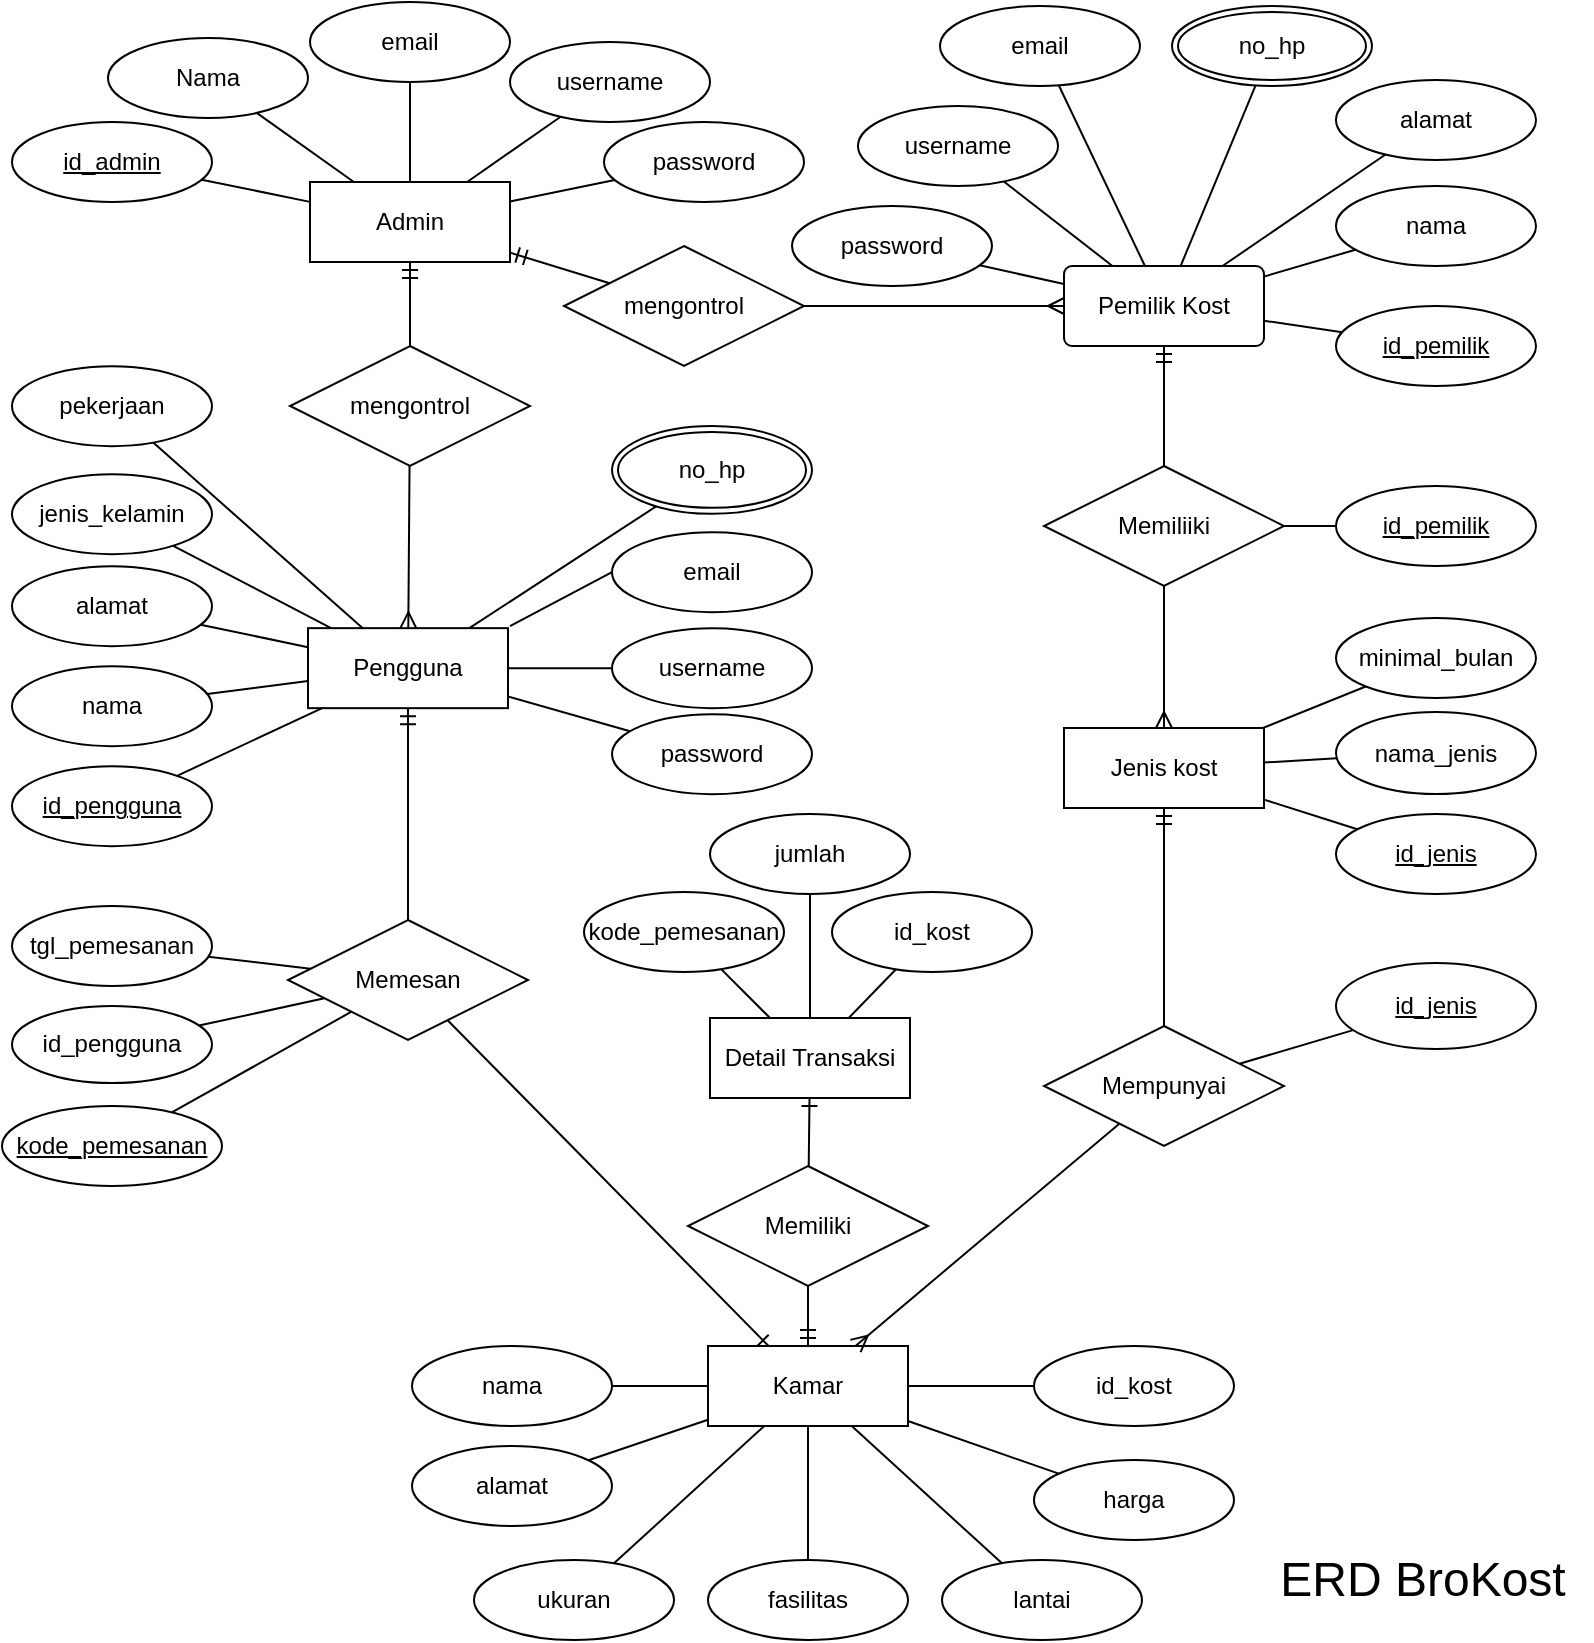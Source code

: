 <mxfile version="20.3.0" type="device"><diagram id="-MyYMbVHNeCAYbCsxuNs" name="Page-1"><mxGraphModel dx="1055" dy="527" grid="1" gridSize="10" guides="1" tooltips="1" connect="1" arrows="1" fold="1" page="1" pageScale="1" pageWidth="850" pageHeight="1100" math="0" shadow="0"><root><mxCell id="0"/><mxCell id="1" parent="0"/><mxCell id="AfaPT_QojZw0KNTJxXuv-1" value="Pengguna" style="whiteSpace=wrap;html=1;align=center;" parent="1" vertex="1"><mxGeometry x="208" y="331.08" width="100" height="40" as="geometry"/></mxCell><mxCell id="AfaPT_QojZw0KNTJxXuv-2" value="&lt;u&gt;id_pengguna&lt;/u&gt;" style="ellipse;whiteSpace=wrap;html=1;align=center;" parent="1" vertex="1"><mxGeometry x="60" y="400.08" width="100" height="40" as="geometry"/></mxCell><mxCell id="AfaPT_QojZw0KNTJxXuv-3" value="&lt;span&gt;nama&lt;/span&gt;" style="ellipse;whiteSpace=wrap;html=1;align=center;strokeColor=default;fontStyle=0" parent="1" vertex="1"><mxGeometry x="60" y="350.08" width="100" height="40" as="geometry"/></mxCell><mxCell id="AfaPT_QojZw0KNTJxXuv-4" value="&lt;span&gt;alamat&lt;/span&gt;" style="ellipse;whiteSpace=wrap;html=1;align=center;fontStyle=0" parent="1" vertex="1"><mxGeometry x="60" y="300.08" width="100" height="40" as="geometry"/></mxCell><mxCell id="AfaPT_QojZw0KNTJxXuv-5" value="&lt;span&gt;email&lt;/span&gt;" style="ellipse;whiteSpace=wrap;html=1;align=center;fontStyle=0" parent="1" vertex="1"><mxGeometry x="360" y="283.08" width="100" height="40" as="geometry"/></mxCell><mxCell id="AfaPT_QojZw0KNTJxXuv-6" value="no_hp" style="ellipse;shape=doubleEllipse;margin=3;whiteSpace=wrap;html=1;align=center;fontStyle=0" parent="1" vertex="1"><mxGeometry x="360" y="230" width="100" height="43.92" as="geometry"/></mxCell><mxCell id="AfaPT_QojZw0KNTJxXuv-8" value="&lt;span&gt;password&lt;/span&gt;" style="ellipse;whiteSpace=wrap;html=1;align=center;fontStyle=0" parent="1" vertex="1"><mxGeometry x="360" y="374.08" width="100" height="40" as="geometry"/></mxCell><mxCell id="AfaPT_QojZw0KNTJxXuv-9" value="&lt;span&gt;username&lt;/span&gt;" style="ellipse;whiteSpace=wrap;html=1;align=center;fontStyle=0" parent="1" vertex="1"><mxGeometry x="360" y="331.08" width="100" height="40" as="geometry"/></mxCell><mxCell id="AfaPT_QojZw0KNTJxXuv-10" value="&lt;span&gt;pekerjaan&lt;/span&gt;" style="ellipse;whiteSpace=wrap;html=1;align=center;fontStyle=0" parent="1" vertex="1"><mxGeometry x="60" y="200.08" width="100" height="40" as="geometry"/></mxCell><mxCell id="AfaPT_QojZw0KNTJxXuv-14" value="&lt;span&gt;jenis_kelamin&lt;/span&gt;" style="ellipse;whiteSpace=wrap;html=1;align=center;fontStyle=0" parent="1" vertex="1"><mxGeometry x="60" y="254.08" width="100" height="40" as="geometry"/></mxCell><mxCell id="AfaPT_QojZw0KNTJxXuv-27" value="Memesan" style="shape=rhombus;perimeter=rhombusPerimeter;whiteSpace=wrap;html=1;align=center;strokeColor=default;" parent="1" vertex="1"><mxGeometry x="198" y="477" width="120" height="60" as="geometry"/></mxCell><mxCell id="AfaPT_QojZw0KNTJxXuv-29" value="Kamar" style="whiteSpace=wrap;html=1;align=center;strokeColor=default;" parent="1" vertex="1"><mxGeometry x="408" y="690" width="100" height="40" as="geometry"/></mxCell><mxCell id="AfaPT_QojZw0KNTJxXuv-34" value="Pemilik Kost" style="rounded=1;arcSize=10;whiteSpace=wrap;html=1;align=center;strokeColor=default;" parent="1" vertex="1"><mxGeometry x="586" y="150" width="100" height="40" as="geometry"/></mxCell><mxCell id="AfaPT_QojZw0KNTJxXuv-38" value="id_jenis" style="ellipse;whiteSpace=wrap;html=1;align=center;strokeColor=default;fontStyle=4" parent="1" vertex="1"><mxGeometry x="722" y="498.5" width="100" height="43" as="geometry"/></mxCell><mxCell id="AfaPT_QojZw0KNTJxXuv-39" value="fasilitas" style="ellipse;whiteSpace=wrap;html=1;align=center;strokeColor=default;" parent="1" vertex="1"><mxGeometry x="408" y="797" width="100" height="40" as="geometry"/></mxCell><mxCell id="AfaPT_QojZw0KNTJxXuv-40" value="ukuran" style="ellipse;whiteSpace=wrap;html=1;align=center;strokeColor=default;" parent="1" vertex="1"><mxGeometry x="291" y="797" width="100" height="40" as="geometry"/></mxCell><mxCell id="AfaPT_QojZw0KNTJxXuv-41" value="alamat" style="ellipse;whiteSpace=wrap;html=1;align=center;strokeColor=default;" parent="1" vertex="1"><mxGeometry x="260" y="740" width="100" height="40" as="geometry"/></mxCell><mxCell id="AfaPT_QojZw0KNTJxXuv-42" value="kode_pemesanan" style="ellipse;whiteSpace=wrap;html=1;align=center;strokeColor=default;fontStyle=4" parent="1" vertex="1"><mxGeometry x="55" y="570" width="110" height="40" as="geometry"/></mxCell><mxCell id="AfaPT_QojZw0KNTJxXuv-44" value="tgl_pemesanan" style="ellipse;whiteSpace=wrap;html=1;align=center;strokeColor=default;" parent="1" vertex="1"><mxGeometry x="60" y="470" width="100" height="40" as="geometry"/></mxCell><mxCell id="AfaPT_QojZw0KNTJxXuv-63" value="" style="endArrow=none;html=1;rounded=0;elbow=vertical;" parent="1" source="AfaPT_QojZw0KNTJxXuv-2" target="AfaPT_QojZw0KNTJxXuv-1" edge="1"><mxGeometry width="50" height="50" relative="1" as="geometry"><mxPoint x="159" y="340.08" as="sourcePoint"/><mxPoint x="209" y="290.08" as="targetPoint"/></mxGeometry></mxCell><mxCell id="AfaPT_QojZw0KNTJxXuv-64" value="" style="endArrow=none;html=1;rounded=0;elbow=vertical;" parent="1" source="AfaPT_QojZw0KNTJxXuv-3" target="AfaPT_QojZw0KNTJxXuv-1" edge="1"><mxGeometry width="50" height="50" relative="1" as="geometry"><mxPoint x="119" y="320.08" as="sourcePoint"/><mxPoint x="209" y="330.08" as="targetPoint"/></mxGeometry></mxCell><mxCell id="AfaPT_QojZw0KNTJxXuv-65" value="" style="endArrow=none;html=1;rounded=0;elbow=vertical;" parent="1" source="AfaPT_QojZw0KNTJxXuv-4" target="AfaPT_QojZw0KNTJxXuv-1" edge="1"><mxGeometry width="50" height="50" relative="1" as="geometry"><mxPoint x="149" y="310.08" as="sourcePoint"/><mxPoint x="219" y="340.08" as="targetPoint"/></mxGeometry></mxCell><mxCell id="AfaPT_QojZw0KNTJxXuv-66" value="" style="endArrow=none;html=1;rounded=0;elbow=vertical;" parent="1" source="AfaPT_QojZw0KNTJxXuv-14" target="AfaPT_QojZw0KNTJxXuv-1" edge="1"><mxGeometry width="50" height="50" relative="1" as="geometry"><mxPoint x="189" y="260.08" as="sourcePoint"/><mxPoint x="244" y="340.08" as="targetPoint"/></mxGeometry></mxCell><mxCell id="AfaPT_QojZw0KNTJxXuv-67" value="" style="endArrow=none;html=1;rounded=0;elbow=vertical;" parent="1" source="AfaPT_QojZw0KNTJxXuv-10" target="AfaPT_QojZw0KNTJxXuv-1" edge="1"><mxGeometry width="50" height="50" relative="1" as="geometry"><mxPoint x="196.2" y="242.52" as="sourcePoint"/><mxPoint x="264.5" y="339.76" as="targetPoint"/></mxGeometry></mxCell><mxCell id="AfaPT_QojZw0KNTJxXuv-68" value="" style="endArrow=none;html=1;rounded=0;elbow=vertical;" parent="1" source="AfaPT_QojZw0KNTJxXuv-6" target="AfaPT_QojZw0KNTJxXuv-1" edge="1"><mxGeometry width="50" height="50" relative="1" as="geometry"><mxPoint x="299" y="240.08" as="sourcePoint"/><mxPoint x="279" y="330.08" as="targetPoint"/></mxGeometry></mxCell><mxCell id="AfaPT_QojZw0KNTJxXuv-69" value="" style="endArrow=none;html=1;rounded=0;elbow=vertical;exitX=0;exitY=0.5;exitDx=0;exitDy=0;" parent="1" source="AfaPT_QojZw0KNTJxXuv-5" edge="1"><mxGeometry width="50" height="50" relative="1" as="geometry"><mxPoint x="353.767" y="264.271" as="sourcePoint"/><mxPoint x="309" y="330.08" as="targetPoint"/></mxGeometry></mxCell><mxCell id="AfaPT_QojZw0KNTJxXuv-70" value="" style="endArrow=none;html=1;rounded=0;elbow=vertical;" parent="1" source="AfaPT_QojZw0KNTJxXuv-9" target="AfaPT_QojZw0KNTJxXuv-1" edge="1"><mxGeometry width="50" height="50" relative="1" as="geometry"><mxPoint x="389" y="290.08" as="sourcePoint"/><mxPoint x="304" y="350.08" as="targetPoint"/></mxGeometry></mxCell><mxCell id="AfaPT_QojZw0KNTJxXuv-71" value="" style="endArrow=none;html=1;rounded=0;elbow=vertical;" parent="1" source="AfaPT_QojZw0KNTJxXuv-8" target="AfaPT_QojZw0KNTJxXuv-1" edge="1"><mxGeometry width="50" height="50" relative="1" as="geometry"><mxPoint x="409.0" y="340.08" as="sourcePoint"/><mxPoint x="314" y="360.08" as="targetPoint"/></mxGeometry></mxCell><mxCell id="AfaPT_QojZw0KNTJxXuv-72" value="" style="endArrow=none;html=1;rounded=0;elbow=vertical;" parent="1" source="AfaPT_QojZw0KNTJxXuv-27" target="AfaPT_QojZw0KNTJxXuv-42" edge="1"><mxGeometry width="50" height="50" relative="1" as="geometry"><mxPoint x="270" y="523" as="sourcePoint"/><mxPoint x="320" y="473" as="targetPoint"/></mxGeometry></mxCell><mxCell id="AfaPT_QojZw0KNTJxXuv-74" value="" style="endArrow=none;html=1;rounded=0;elbow=vertical;" parent="1" source="AfaPT_QojZw0KNTJxXuv-44" target="AfaPT_QojZw0KNTJxXuv-27" edge="1"><mxGeometry width="50" height="50" relative="1" as="geometry"><mxPoint x="330" y="523" as="sourcePoint"/><mxPoint x="360" y="523" as="targetPoint"/></mxGeometry></mxCell><mxCell id="AfaPT_QojZw0KNTJxXuv-76" value="" style="endArrow=none;html=1;rounded=0;elbow=vertical;" parent="1" source="AfaPT_QojZw0KNTJxXuv-38" target="qn0jlPr00MYkD3g2U_0U-70" edge="1"><mxGeometry width="50" height="50" relative="1" as="geometry"><mxPoint x="535" y="629" as="sourcePoint"/><mxPoint x="605" y="639" as="targetPoint"/></mxGeometry></mxCell><mxCell id="AfaPT_QojZw0KNTJxXuv-77" value="" style="endArrow=none;html=1;rounded=0;elbow=vertical;" parent="1" source="AfaPT_QojZw0KNTJxXuv-39" target="AfaPT_QojZw0KNTJxXuv-29" edge="1"><mxGeometry width="50" height="50" relative="1" as="geometry"><mxPoint x="443" y="819" as="sourcePoint"/><mxPoint x="503" y="759" as="targetPoint"/></mxGeometry></mxCell><mxCell id="AfaPT_QojZw0KNTJxXuv-78" value="" style="endArrow=none;html=1;rounded=0;elbow=vertical;" parent="1" source="AfaPT_QojZw0KNTJxXuv-40" target="AfaPT_QojZw0KNTJxXuv-29" edge="1"><mxGeometry width="50" height="50" relative="1" as="geometry"><mxPoint x="453" y="809.0" as="sourcePoint"/><mxPoint x="503" y="769" as="targetPoint"/></mxGeometry></mxCell><mxCell id="AfaPT_QojZw0KNTJxXuv-79" value="" style="endArrow=none;html=1;rounded=0;elbow=vertical;" parent="1" source="AfaPT_QojZw0KNTJxXuv-41" target="AfaPT_QojZw0KNTJxXuv-29" edge="1"><mxGeometry width="50" height="50" relative="1" as="geometry"><mxPoint x="553" y="829.0" as="sourcePoint"/><mxPoint x="553" y="769" as="targetPoint"/></mxGeometry></mxCell><mxCell id="AfaPT_QojZw0KNTJxXuv-82" value="lantai" style="ellipse;whiteSpace=wrap;html=1;align=center;strokeColor=default;" parent="1" vertex="1"><mxGeometry x="525" y="797" width="100" height="40" as="geometry"/></mxCell><mxCell id="AfaPT_QojZw0KNTJxXuv-83" value="" style="endArrow=none;html=1;rounded=0;elbow=vertical;" parent="1" source="AfaPT_QojZw0KNTJxXuv-82" target="AfaPT_QojZw0KNTJxXuv-29" edge="1"><mxGeometry width="50" height="50" relative="1" as="geometry"><mxPoint x="603" y="859" as="sourcePoint"/><mxPoint x="583" y="759" as="targetPoint"/></mxGeometry></mxCell><mxCell id="AfaPT_QojZw0KNTJxXuv-86" value="harga" style="ellipse;whiteSpace=wrap;html=1;align=center;strokeColor=default;" parent="1" vertex="1"><mxGeometry x="571" y="747" width="100" height="40" as="geometry"/></mxCell><mxCell id="AfaPT_QojZw0KNTJxXuv-87" value="" style="endArrow=none;html=1;rounded=0;elbow=vertical;" parent="1" source="AfaPT_QojZw0KNTJxXuv-86" target="AfaPT_QojZw0KNTJxXuv-29" edge="1"><mxGeometry width="50" height="50" relative="1" as="geometry"><mxPoint x="638" y="802" as="sourcePoint"/><mxPoint x="593" y="769" as="targetPoint"/></mxGeometry></mxCell><mxCell id="AfaPT_QojZw0KNTJxXuv-88" value="id_pemilik" style="ellipse;whiteSpace=wrap;html=1;align=center;strokeColor=default;fontStyle=4" parent="1" vertex="1"><mxGeometry x="722" y="260" width="100" height="40" as="geometry"/></mxCell><mxCell id="AfaPT_QojZw0KNTJxXuv-92" value="" style="endArrow=none;html=1;rounded=0;elbow=vertical;" parent="1" source="AfaPT_QojZw0KNTJxXuv-88" target="qn0jlPr00MYkD3g2U_0U-64" edge="1"><mxGeometry width="50" height="50" relative="1" as="geometry"><mxPoint x="784.645" y="692.858" as="sourcePoint"/><mxPoint x="705" y="659" as="targetPoint"/></mxGeometry></mxCell><mxCell id="AfaPT_QojZw0KNTJxXuv-103" value="nama" style="ellipse;whiteSpace=wrap;html=1;align=center;strokeColor=default;" parent="1" vertex="1"><mxGeometry x="722" y="110" width="100" height="40" as="geometry"/></mxCell><mxCell id="AfaPT_QojZw0KNTJxXuv-104" value="id_pemilik" style="ellipse;whiteSpace=wrap;html=1;align=center;fontStyle=4;strokeColor=default;" parent="1" vertex="1"><mxGeometry x="722" y="170" width="100" height="40" as="geometry"/></mxCell><mxCell id="AfaPT_QojZw0KNTJxXuv-105" value="alamat" style="ellipse;whiteSpace=wrap;html=1;align=center;strokeColor=default;" parent="1" vertex="1"><mxGeometry x="722" y="57" width="100" height="40" as="geometry"/></mxCell><mxCell id="AfaPT_QojZw0KNTJxXuv-107" value="email" style="ellipse;whiteSpace=wrap;html=1;align=center;strokeColor=default;" parent="1" vertex="1"><mxGeometry x="524" y="20" width="100" height="40" as="geometry"/></mxCell><mxCell id="AfaPT_QojZw0KNTJxXuv-108" value="username" style="ellipse;whiteSpace=wrap;html=1;align=center;strokeColor=default;" parent="1" vertex="1"><mxGeometry x="483" y="70" width="100" height="40" as="geometry"/></mxCell><mxCell id="AfaPT_QojZw0KNTJxXuv-109" value="password" style="ellipse;whiteSpace=wrap;html=1;align=center;strokeColor=default;" parent="1" vertex="1"><mxGeometry x="450" y="120" width="100" height="40" as="geometry"/></mxCell><mxCell id="AfaPT_QojZw0KNTJxXuv-110" value="no_hp" style="ellipse;shape=doubleEllipse;margin=3;whiteSpace=wrap;html=1;align=center;strokeColor=default;" parent="1" vertex="1"><mxGeometry x="640" y="20" width="100" height="40" as="geometry"/></mxCell><mxCell id="AfaPT_QojZw0KNTJxXuv-111" value="" style="endArrow=none;html=1;rounded=0;elbow=vertical;" parent="1" source="AfaPT_QojZw0KNTJxXuv-34" target="AfaPT_QojZw0KNTJxXuv-109" edge="1"><mxGeometry width="50" height="50" relative="1" as="geometry"><mxPoint x="661.005" y="6.998" as="sourcePoint"/><mxPoint x="591" y="-30" as="targetPoint"/></mxGeometry></mxCell><mxCell id="AfaPT_QojZw0KNTJxXuv-112" value="" style="endArrow=none;html=1;rounded=0;elbow=vertical;" parent="1" source="AfaPT_QojZw0KNTJxXuv-34" target="AfaPT_QojZw0KNTJxXuv-108" edge="1"><mxGeometry width="50" height="50" relative="1" as="geometry"><mxPoint x="633" y="40.5" as="sourcePoint"/><mxPoint x="594" y="-40" as="targetPoint"/></mxGeometry></mxCell><mxCell id="AfaPT_QojZw0KNTJxXuv-113" value="" style="endArrow=none;html=1;rounded=0;elbow=vertical;" parent="1" source="AfaPT_QojZw0KNTJxXuv-34" target="AfaPT_QojZw0KNTJxXuv-107" edge="1"><mxGeometry width="50" height="50" relative="1" as="geometry"><mxPoint x="661" y="20" as="sourcePoint"/><mxPoint x="675.645" y="-15.858" as="targetPoint"/></mxGeometry></mxCell><mxCell id="AfaPT_QojZw0KNTJxXuv-115" value="" style="endArrow=none;html=1;rounded=0;elbow=vertical;" parent="1" source="AfaPT_QojZw0KNTJxXuv-34" target="AfaPT_QojZw0KNTJxXuv-110" edge="1"><mxGeometry width="50" height="50" relative="1" as="geometry"><mxPoint x="661" y="30" as="sourcePoint"/><mxPoint x="721" y="10" as="targetPoint"/></mxGeometry></mxCell><mxCell id="AfaPT_QojZw0KNTJxXuv-116" value="" style="endArrow=none;html=1;rounded=0;elbow=vertical;" parent="1" source="AfaPT_QojZw0KNTJxXuv-34" target="AfaPT_QojZw0KNTJxXuv-105" edge="1"><mxGeometry width="50" height="50" relative="1" as="geometry"><mxPoint x="671" y="50" as="sourcePoint"/><mxPoint x="734" y="50" as="targetPoint"/></mxGeometry></mxCell><mxCell id="AfaPT_QojZw0KNTJxXuv-117" value="" style="endArrow=none;html=1;rounded=0;elbow=vertical;" parent="1" source="AfaPT_QojZw0KNTJxXuv-34" target="AfaPT_QojZw0KNTJxXuv-103" edge="1"><mxGeometry width="50" height="50" relative="1" as="geometry"><mxPoint x="714" y="110" as="sourcePoint"/><mxPoint x="720" y="96" as="targetPoint"/></mxGeometry></mxCell><mxCell id="AfaPT_QojZw0KNTJxXuv-118" value="" style="endArrow=none;html=1;rounded=0;elbow=vertical;" parent="1" source="AfaPT_QojZw0KNTJxXuv-34" target="AfaPT_QojZw0KNTJxXuv-104" edge="1"><mxGeometry width="50" height="50" relative="1" as="geometry"><mxPoint x="641" y="70" as="sourcePoint"/><mxPoint x="764" y="50" as="targetPoint"/></mxGeometry></mxCell><mxCell id="fyHKj-TkFIo7tzx8mmDH-1" value="nama" style="ellipse;whiteSpace=wrap;html=1;align=center;strokeColor=default;" parent="1" vertex="1"><mxGeometry x="260" y="690" width="100" height="40" as="geometry"/></mxCell><mxCell id="fyHKj-TkFIo7tzx8mmDH-2" value="" style="endArrow=none;html=1;rounded=0;elbow=vertical;" parent="1" source="fyHKj-TkFIo7tzx8mmDH-1" target="AfaPT_QojZw0KNTJxXuv-29" edge="1"><mxGeometry width="50" height="50" relative="1" as="geometry"><mxPoint x="433" y="736" as="sourcePoint"/><mxPoint x="503" y="749" as="targetPoint"/></mxGeometry></mxCell><mxCell id="xwLEyRQy_xuyGTmd89iv-18" value="id_jenis" style="ellipse;whiteSpace=wrap;html=1;align=center;fontStyle=4;" parent="1" vertex="1"><mxGeometry x="722" y="424" width="100" height="40" as="geometry"/></mxCell><mxCell id="xwLEyRQy_xuyGTmd89iv-25" value="nama_jenis" style="ellipse;whiteSpace=wrap;html=1;align=center;" parent="1" vertex="1"><mxGeometry x="722" y="373" width="100" height="41" as="geometry"/></mxCell><mxCell id="xwLEyRQy_xuyGTmd89iv-28" value="" style="endArrow=none;html=1;rounded=0;elbow=vertical;" parent="1" source="xwLEyRQy_xuyGTmd89iv-18" target="qn0jlPr00MYkD3g2U_0U-41" edge="1"><mxGeometry width="50" height="50" relative="1" as="geometry"><mxPoint x="524" y="235" as="sourcePoint"/><mxPoint x="557" y="440" as="targetPoint"/></mxGeometry></mxCell><mxCell id="xwLEyRQy_xuyGTmd89iv-29" value="" style="endArrow=none;html=1;rounded=0;elbow=vertical;" parent="1" source="xwLEyRQy_xuyGTmd89iv-25" target="qn0jlPr00MYkD3g2U_0U-41" edge="1"><mxGeometry width="50" height="50" relative="1" as="geometry"><mxPoint x="561.645" y="495.858" as="sourcePoint"/><mxPoint x="587" y="425" as="targetPoint"/></mxGeometry></mxCell><mxCell id="xwLEyRQy_xuyGTmd89iv-34" value="id_pengguna" style="ellipse;whiteSpace=wrap;html=1;align=center;strokeColor=default;" parent="1" vertex="1"><mxGeometry x="60" y="520" width="100" height="38.5" as="geometry"/></mxCell><mxCell id="xwLEyRQy_xuyGTmd89iv-44" value="kode_pemesanan" style="ellipse;whiteSpace=wrap;html=1;align=center;" parent="1" vertex="1"><mxGeometry x="346" y="463" width="100" height="40" as="geometry"/></mxCell><mxCell id="xwLEyRQy_xuyGTmd89iv-45" value="id_kost" style="ellipse;whiteSpace=wrap;html=1;align=center;" parent="1" vertex="1"><mxGeometry x="571" y="690" width="100" height="40" as="geometry"/></mxCell><mxCell id="xwLEyRQy_xuyGTmd89iv-46" value="jumlah" style="ellipse;whiteSpace=wrap;html=1;align=center;" parent="1" vertex="1"><mxGeometry x="409" y="424" width="100" height="40" as="geometry"/></mxCell><mxCell id="xwLEyRQy_xuyGTmd89iv-47" value="" style="endArrow=none;html=1;rounded=0;" parent="1" source="xwLEyRQy_xuyGTmd89iv-46" target="qn0jlPr00MYkD3g2U_0U-43" edge="1"><mxGeometry relative="1" as="geometry"><mxPoint x="288" y="576.5" as="sourcePoint"/><mxPoint x="242" y="577" as="targetPoint"/></mxGeometry></mxCell><mxCell id="xwLEyRQy_xuyGTmd89iv-48" value="" style="endArrow=none;html=1;rounded=0;" parent="1" source="qn0jlPr00MYkD3g2U_0U-43" target="xwLEyRQy_xuyGTmd89iv-44" edge="1"><mxGeometry relative="1" as="geometry"><mxPoint x="222" y="527" as="sourcePoint"/><mxPoint x="448" y="576.5" as="targetPoint"/></mxGeometry></mxCell><mxCell id="xwLEyRQy_xuyGTmd89iv-49" value="" style="endArrow=none;html=1;rounded=0;" parent="1" source="AfaPT_QojZw0KNTJxXuv-29" target="xwLEyRQy_xuyGTmd89iv-45" edge="1"><mxGeometry relative="1" as="geometry"><mxPoint x="125.584" y="787.822" as="sourcePoint"/><mxPoint x="375" y="757.5" as="targetPoint"/></mxGeometry></mxCell><mxCell id="xwLEyRQy_xuyGTmd89iv-92" value="minimal_bulan" style="ellipse;whiteSpace=wrap;html=1;align=center;" parent="1" vertex="1"><mxGeometry x="722" y="326" width="100" height="40" as="geometry"/></mxCell><mxCell id="xwLEyRQy_xuyGTmd89iv-93" value="" style="endArrow=none;html=1;rounded=0;elbow=vertical;" parent="1" source="xwLEyRQy_xuyGTmd89iv-92" target="qn0jlPr00MYkD3g2U_0U-41" edge="1"><mxGeometry width="50" height="50" relative="1" as="geometry"><mxPoint x="611.645" y="476.858" as="sourcePoint"/><mxPoint x="527" y="455" as="targetPoint"/></mxGeometry></mxCell><mxCell id="qn0jlPr00MYkD3g2U_0U-1" value="Admin" style="whiteSpace=wrap;html=1;align=center;" parent="1" vertex="1"><mxGeometry x="209" y="108" width="100" height="40" as="geometry"/></mxCell><mxCell id="qn0jlPr00MYkD3g2U_0U-2" value="Nama" style="ellipse;whiteSpace=wrap;html=1;align=center;" parent="1" vertex="1"><mxGeometry x="108" y="36" width="100" height="40" as="geometry"/></mxCell><mxCell id="qn0jlPr00MYkD3g2U_0U-3" value="email" style="ellipse;whiteSpace=wrap;html=1;align=center;" parent="1" vertex="1"><mxGeometry x="209" y="18" width="100" height="40" as="geometry"/></mxCell><mxCell id="qn0jlPr00MYkD3g2U_0U-4" value="id_admin" style="ellipse;whiteSpace=wrap;html=1;align=center;fontStyle=4;" parent="1" vertex="1"><mxGeometry x="60" y="78" width="100" height="40" as="geometry"/></mxCell><mxCell id="qn0jlPr00MYkD3g2U_0U-5" value="username" style="ellipse;whiteSpace=wrap;html=1;align=center;" parent="1" vertex="1"><mxGeometry x="309" y="38" width="100" height="40" as="geometry"/></mxCell><mxCell id="qn0jlPr00MYkD3g2U_0U-6" value="password" style="ellipse;whiteSpace=wrap;html=1;align=center;" parent="1" vertex="1"><mxGeometry x="356" y="78" width="100" height="40" as="geometry"/></mxCell><mxCell id="qn0jlPr00MYkD3g2U_0U-7" value="" style="endArrow=none;html=1;rounded=0;" parent="1" source="qn0jlPr00MYkD3g2U_0U-4" target="qn0jlPr00MYkD3g2U_0U-1" edge="1"><mxGeometry relative="1" as="geometry"><mxPoint x="120" y="148" as="sourcePoint"/><mxPoint x="280" y="148" as="targetPoint"/></mxGeometry></mxCell><mxCell id="qn0jlPr00MYkD3g2U_0U-8" value="" style="endArrow=none;html=1;rounded=0;" parent="1" source="qn0jlPr00MYkD3g2U_0U-2" target="qn0jlPr00MYkD3g2U_0U-1" edge="1"><mxGeometry relative="1" as="geometry"><mxPoint x="143.189" y="108.077" as="sourcePoint"/><mxPoint x="220" y="126.235" as="targetPoint"/></mxGeometry></mxCell><mxCell id="qn0jlPr00MYkD3g2U_0U-9" value="" style="endArrow=none;html=1;rounded=0;" parent="1" source="qn0jlPr00MYkD3g2U_0U-3" target="qn0jlPr00MYkD3g2U_0U-1" edge="1"><mxGeometry relative="1" as="geometry"><mxPoint x="240.004" y="57.999" as="sourcePoint"/><mxPoint x="298.52" y="100.45" as="targetPoint"/></mxGeometry></mxCell><mxCell id="qn0jlPr00MYkD3g2U_0U-12" value="" style="endArrow=none;html=1;rounded=0;" parent="1" source="qn0jlPr00MYkD3g2U_0U-5" target="qn0jlPr00MYkD3g2U_0U-1" edge="1"><mxGeometry relative="1" as="geometry"><mxPoint x="269" y="68" as="sourcePoint"/><mxPoint x="269.778" y="118" as="targetPoint"/></mxGeometry></mxCell><mxCell id="qn0jlPr00MYkD3g2U_0U-13" value="" style="endArrow=none;html=1;rounded=0;" parent="1" source="qn0jlPr00MYkD3g2U_0U-6" target="qn0jlPr00MYkD3g2U_0U-1" edge="1"><mxGeometry relative="1" as="geometry"><mxPoint x="344.57" y="85.45" as="sourcePoint"/><mxPoint x="298.286" y="118" as="targetPoint"/></mxGeometry></mxCell><mxCell id="qn0jlPr00MYkD3g2U_0U-15" value="mengontrol" style="shape=rhombus;perimeter=rhombusPerimeter;whiteSpace=wrap;html=1;align=center;" parent="1" vertex="1"><mxGeometry x="199" y="190" width="120" height="60" as="geometry"/></mxCell><mxCell id="qn0jlPr00MYkD3g2U_0U-31" value="" style="endArrow=none;html=1;rounded=0;elbow=vertical;" parent="1" source="xwLEyRQy_xuyGTmd89iv-34" target="AfaPT_QojZw0KNTJxXuv-27" edge="1"><mxGeometry width="50" height="50" relative="1" as="geometry"><mxPoint x="180" y="517" as="sourcePoint"/><mxPoint x="210" y="517" as="targetPoint"/></mxGeometry></mxCell><mxCell id="qn0jlPr00MYkD3g2U_0U-41" value="Jenis kost" style="whiteSpace=wrap;html=1;align=center;" parent="1" vertex="1"><mxGeometry x="586" y="381" width="100" height="40" as="geometry"/></mxCell><mxCell id="qn0jlPr00MYkD3g2U_0U-43" value="Detail Transaksi" style="whiteSpace=wrap;html=1;align=center;" parent="1" vertex="1"><mxGeometry x="409" y="526" width="100" height="40" as="geometry"/></mxCell><mxCell id="qn0jlPr00MYkD3g2U_0U-48" style="edgeStyle=orthogonalEdgeStyle;rounded=0;orthogonalLoop=1;jettySize=auto;html=1;exitX=0.5;exitY=1;exitDx=0;exitDy=0;" parent="1" source="AfaPT_QojZw0KNTJxXuv-41" target="AfaPT_QojZw0KNTJxXuv-41" edge="1"><mxGeometry relative="1" as="geometry"/></mxCell><mxCell id="qn0jlPr00MYkD3g2U_0U-53" value="id_kost" style="ellipse;whiteSpace=wrap;html=1;align=center;" parent="1" vertex="1"><mxGeometry x="470" y="463" width="100" height="40" as="geometry"/></mxCell><mxCell id="qn0jlPr00MYkD3g2U_0U-62" style="edgeStyle=orthogonalEdgeStyle;rounded=0;orthogonalLoop=1;jettySize=auto;html=1;exitX=0.5;exitY=1;exitDx=0;exitDy=0;" parent="1" source="AfaPT_QojZw0KNTJxXuv-41" target="AfaPT_QojZw0KNTJxXuv-41" edge="1"><mxGeometry relative="1" as="geometry"/></mxCell><mxCell id="qn0jlPr00MYkD3g2U_0U-64" value="Memiliiki" style="shape=rhombus;perimeter=rhombusPerimeter;whiteSpace=wrap;html=1;align=center;" parent="1" vertex="1"><mxGeometry x="576" y="250" width="120" height="60" as="geometry"/></mxCell><mxCell id="qn0jlPr00MYkD3g2U_0U-70" value="Mempunyai" style="shape=rhombus;perimeter=rhombusPerimeter;whiteSpace=wrap;html=1;align=center;" parent="1" vertex="1"><mxGeometry x="576" y="530" width="120" height="60" as="geometry"/></mxCell><mxCell id="qn0jlPr00MYkD3g2U_0U-75" value="&lt;font style=&quot;font-size: 24px;&quot;&gt;ERD BroKost&lt;/font&gt;" style="text;html=1;align=center;verticalAlign=middle;resizable=0;points=[];autosize=1;strokeColor=none;fillColor=none;" parent="1" vertex="1"><mxGeometry x="680" y="787" width="170" height="40" as="geometry"/></mxCell><mxCell id="OMxJ703nMPAc8EZ-p92Z-2" value="mengontrol" style="shape=rhombus;perimeter=rhombusPerimeter;whiteSpace=wrap;html=1;align=center;" parent="1" vertex="1"><mxGeometry x="336" y="140" width="120" height="60" as="geometry"/></mxCell><mxCell id="g7aRdHUZs1NytoM6ukSo-4" style="edgeStyle=orthogonalEdgeStyle;rounded=0;orthogonalLoop=1;jettySize=auto;html=1;exitX=0.5;exitY=1;exitDx=0;exitDy=0;" edge="1" parent="1" source="xwLEyRQy_xuyGTmd89iv-34" target="xwLEyRQy_xuyGTmd89iv-34"><mxGeometry relative="1" as="geometry"/></mxCell><mxCell id="g7aRdHUZs1NytoM6ukSo-13" value="" style="fontSize=12;html=1;endArrow=ERmandOne;rounded=0;" edge="1" parent="1" source="qn0jlPr00MYkD3g2U_0U-15" target="qn0jlPr00MYkD3g2U_0U-1"><mxGeometry width="100" height="100" relative="1" as="geometry"><mxPoint x="370" y="330" as="sourcePoint"/><mxPoint x="470" y="230" as="targetPoint"/></mxGeometry></mxCell><mxCell id="g7aRdHUZs1NytoM6ukSo-14" value="" style="fontSize=12;html=1;endArrow=ERmany;rounded=0;" edge="1" parent="1" source="qn0jlPr00MYkD3g2U_0U-15" target="AfaPT_QojZw0KNTJxXuv-1"><mxGeometry width="100" height="100" relative="1" as="geometry"><mxPoint x="259" y="230" as="sourcePoint"/><mxPoint x="290" y="260.08" as="targetPoint"/></mxGeometry></mxCell><mxCell id="g7aRdHUZs1NytoM6ukSo-16" value="" style="fontSize=12;html=1;endArrow=ERmandOne;rounded=0;" edge="1" parent="1" source="OMxJ703nMPAc8EZ-p92Z-2" target="qn0jlPr00MYkD3g2U_0U-1"><mxGeometry width="100" height="100" relative="1" as="geometry"><mxPoint x="269" y="200" as="sourcePoint"/><mxPoint x="269" y="150" as="targetPoint"/></mxGeometry></mxCell><mxCell id="g7aRdHUZs1NytoM6ukSo-17" value="" style="fontSize=12;html=1;endArrow=ERmany;rounded=0;" edge="1" parent="1" source="OMxJ703nMPAc8EZ-p92Z-2" target="AfaPT_QojZw0KNTJxXuv-34"><mxGeometry width="100" height="100" relative="1" as="geometry"><mxPoint x="268.835" y="259.917" as="sourcePoint"/><mxPoint x="268.11" y="391" as="targetPoint"/></mxGeometry></mxCell><mxCell id="g7aRdHUZs1NytoM6ukSo-18" value="" style="fontSize=12;html=1;endArrow=ERmandOne;rounded=0;entryX=0.5;entryY=1;entryDx=0;entryDy=0;" edge="1" parent="1" source="qn0jlPr00MYkD3g2U_0U-64" target="AfaPT_QojZw0KNTJxXuv-34"><mxGeometry width="100" height="100" relative="1" as="geometry"><mxPoint x="370" y="430" as="sourcePoint"/><mxPoint x="470" y="330" as="targetPoint"/></mxGeometry></mxCell><mxCell id="g7aRdHUZs1NytoM6ukSo-19" value="" style="fontSize=12;html=1;endArrow=ERmany;rounded=0;" edge="1" parent="1" source="qn0jlPr00MYkD3g2U_0U-64" target="qn0jlPr00MYkD3g2U_0U-41"><mxGeometry width="100" height="100" relative="1" as="geometry"><mxPoint x="370" y="430" as="sourcePoint"/><mxPoint x="470" y="330" as="targetPoint"/></mxGeometry></mxCell><mxCell id="g7aRdHUZs1NytoM6ukSo-26" value="" style="fontSize=12;html=1;endArrow=ERmandOne;rounded=0;" edge="1" parent="1" source="qn0jlPr00MYkD3g2U_0U-70" target="qn0jlPr00MYkD3g2U_0U-41"><mxGeometry width="100" height="100" relative="1" as="geometry"><mxPoint x="370" y="600" as="sourcePoint"/><mxPoint x="470" y="500" as="targetPoint"/></mxGeometry></mxCell><mxCell id="g7aRdHUZs1NytoM6ukSo-27" value="" style="fontSize=12;html=1;endArrow=ERmany;rounded=0;" edge="1" parent="1" source="qn0jlPr00MYkD3g2U_0U-70" target="AfaPT_QojZw0KNTJxXuv-29"><mxGeometry width="100" height="100" relative="1" as="geometry"><mxPoint x="440" y="640" as="sourcePoint"/><mxPoint x="470" y="500" as="targetPoint"/></mxGeometry></mxCell><mxCell id="g7aRdHUZs1NytoM6ukSo-32" value="" style="endArrow=none;html=1;rounded=0;" edge="1" parent="1" source="qn0jlPr00MYkD3g2U_0U-53" target="qn0jlPr00MYkD3g2U_0U-43"><mxGeometry relative="1" as="geometry"><mxPoint x="469" y="464.0" as="sourcePoint"/><mxPoint x="469" y="536" as="targetPoint"/></mxGeometry></mxCell><mxCell id="g7aRdHUZs1NytoM6ukSo-33" value="" style="fontSize=12;html=1;endArrow=ERmandOne;rounded=0;" edge="1" parent="1" source="AfaPT_QojZw0KNTJxXuv-27" target="AfaPT_QojZw0KNTJxXuv-1"><mxGeometry width="100" height="100" relative="1" as="geometry"><mxPoint x="350" y="540" as="sourcePoint"/><mxPoint x="450" y="440" as="targetPoint"/></mxGeometry></mxCell><mxCell id="g7aRdHUZs1NytoM6ukSo-34" value="Memiliki" style="shape=rhombus;perimeter=rhombusPerimeter;whiteSpace=wrap;html=1;align=center;" vertex="1" parent="1"><mxGeometry x="398" y="600" width="120" height="60" as="geometry"/></mxCell><mxCell id="g7aRdHUZs1NytoM6ukSo-35" value="" style="fontSize=12;html=1;endArrow=ERone;endFill=1;rounded=0;" edge="1" parent="1" source="g7aRdHUZs1NytoM6ukSo-34" target="qn0jlPr00MYkD3g2U_0U-43"><mxGeometry width="100" height="100" relative="1" as="geometry"><mxPoint x="350" y="660" as="sourcePoint"/><mxPoint x="450" y="560" as="targetPoint"/></mxGeometry></mxCell><mxCell id="g7aRdHUZs1NytoM6ukSo-36" value="" style="fontSize=12;html=1;endArrow=ERmandOne;rounded=0;" edge="1" parent="1" source="g7aRdHUZs1NytoM6ukSo-34" target="AfaPT_QojZw0KNTJxXuv-29"><mxGeometry width="100" height="100" relative="1" as="geometry"><mxPoint x="350" y="660" as="sourcePoint"/><mxPoint x="450" y="560" as="targetPoint"/></mxGeometry></mxCell><mxCell id="g7aRdHUZs1NytoM6ukSo-37" value="" style="fontSize=12;html=1;endArrow=ERone;endFill=1;rounded=0;" edge="1" parent="1" source="AfaPT_QojZw0KNTJxXuv-27" target="AfaPT_QojZw0KNTJxXuv-29"><mxGeometry width="100" height="100" relative="1" as="geometry"><mxPoint x="468.355" y="610.178" as="sourcePoint"/><mxPoint x="468.762" y="576" as="targetPoint"/></mxGeometry></mxCell></root></mxGraphModel></diagram></mxfile>